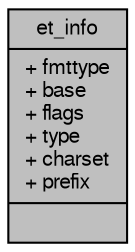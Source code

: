 digraph "et_info"
{
  edge [fontname="FreeSans",fontsize="10",labelfontname="FreeSans",labelfontsize="10"];
  node [fontname="FreeSans",fontsize="10",shape=record];
  Node1 [label="{et_info\n|+ fmttype\l+ base\l+ flags\l+ type\l+ charset\l+ prefix\l|}",height=0.2,width=0.4,color="black", fillcolor="grey75", style="filled", fontcolor="black"];
}
